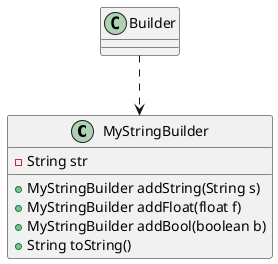 @startuml
'https://plantuml.com/class-diagram

class MyStringBuilder {
    - String str
    + MyStringBuilder addString(String s)
    + MyStringBuilder addFloat(float f)
    + MyStringBuilder addBool(boolean b)
    + String toString()
}

Builder ..> MyStringBuilder

@enduml